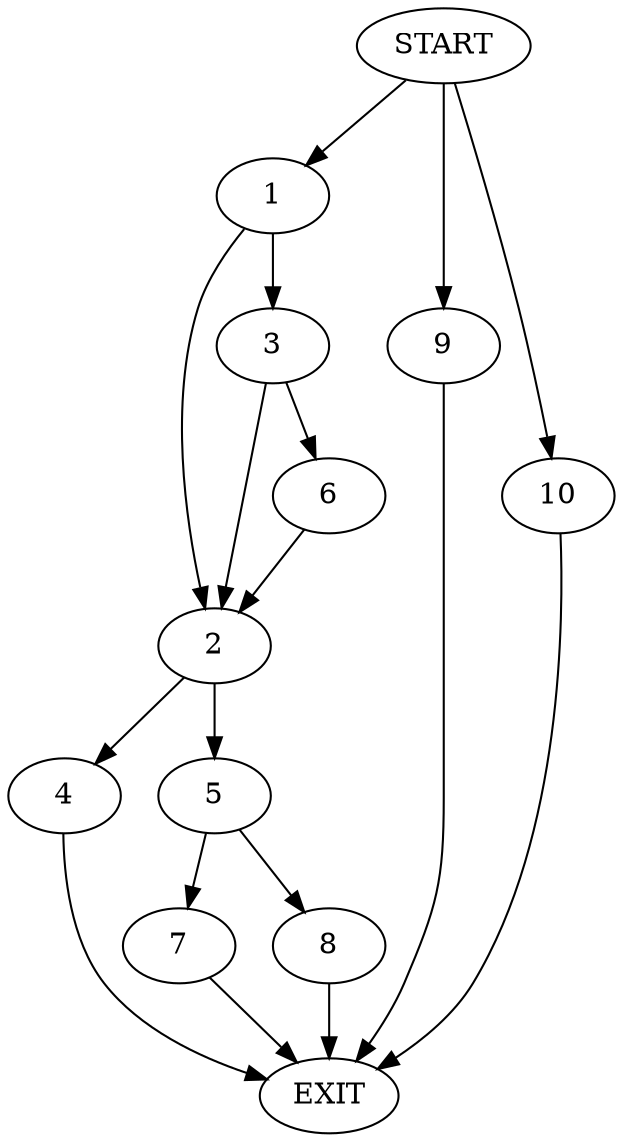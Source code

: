 digraph {
0 [label="START"]
11 [label="EXIT"]
0 -> 1
1 -> 2
1 -> 3
2 -> 4
2 -> 5
3 -> 2
3 -> 6
6 -> 2
4 -> 11
5 -> 7
5 -> 8
8 -> 11
7 -> 11
0 -> 9
9 -> 11
0 -> 10
10 -> 11
}
